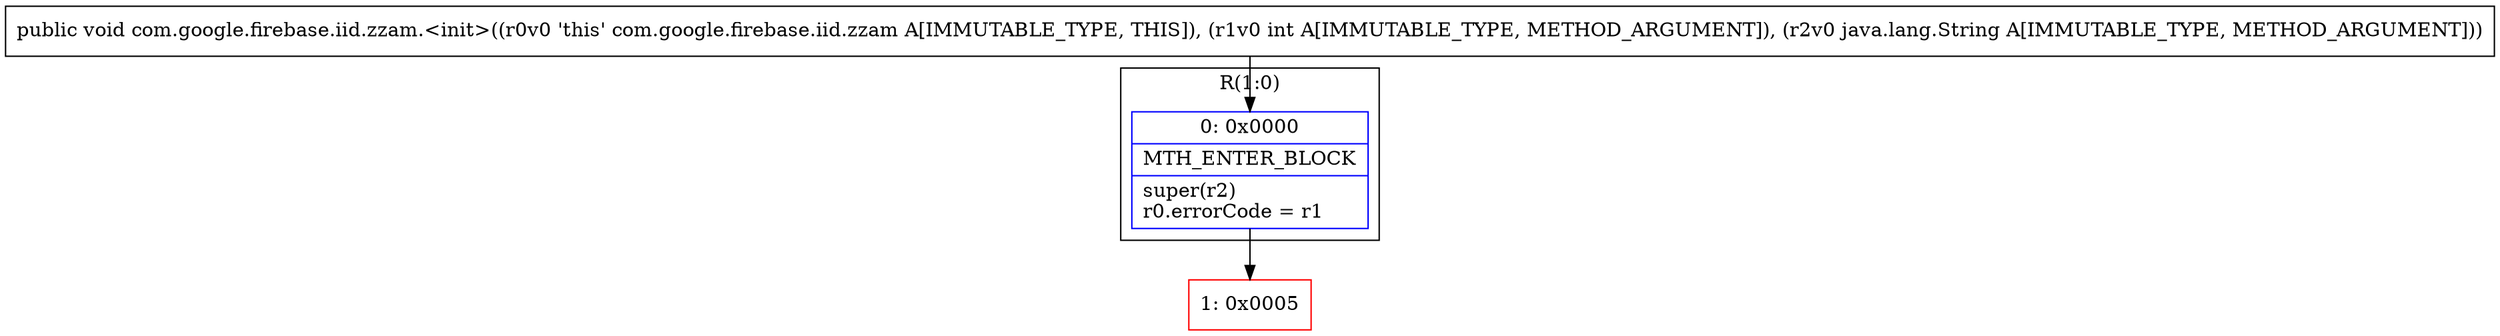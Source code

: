 digraph "CFG forcom.google.firebase.iid.zzam.\<init\>(ILjava\/lang\/String;)V" {
subgraph cluster_Region_681392794 {
label = "R(1:0)";
node [shape=record,color=blue];
Node_0 [shape=record,label="{0\:\ 0x0000|MTH_ENTER_BLOCK\l|super(r2)\lr0.errorCode = r1\l}"];
}
Node_1 [shape=record,color=red,label="{1\:\ 0x0005}"];
MethodNode[shape=record,label="{public void com.google.firebase.iid.zzam.\<init\>((r0v0 'this' com.google.firebase.iid.zzam A[IMMUTABLE_TYPE, THIS]), (r1v0 int A[IMMUTABLE_TYPE, METHOD_ARGUMENT]), (r2v0 java.lang.String A[IMMUTABLE_TYPE, METHOD_ARGUMENT])) }"];
MethodNode -> Node_0;
Node_0 -> Node_1;
}


